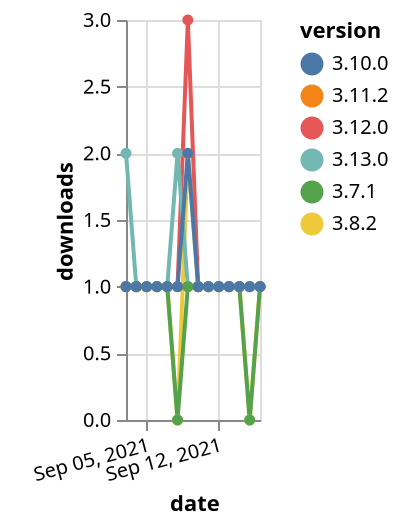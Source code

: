 {"$schema": "https://vega.github.io/schema/vega-lite/v5.json", "description": "A simple bar chart with embedded data.", "data": {"values": [{"date": "2021-09-03", "total": 147, "delta": 1, "version": "3.11.2"}, {"date": "2021-09-04", "total": 148, "delta": 1, "version": "3.11.2"}, {"date": "2021-09-05", "total": 149, "delta": 1, "version": "3.11.2"}, {"date": "2021-09-06", "total": 150, "delta": 1, "version": "3.11.2"}, {"date": "2021-09-07", "total": 151, "delta": 1, "version": "3.11.2"}, {"date": "2021-09-08", "total": 152, "delta": 1, "version": "3.11.2"}, {"date": "2021-09-09", "total": 153, "delta": 1, "version": "3.11.2"}, {"date": "2021-09-10", "total": 154, "delta": 1, "version": "3.11.2"}, {"date": "2021-09-11", "total": 155, "delta": 1, "version": "3.11.2"}, {"date": "2021-09-12", "total": 156, "delta": 1, "version": "3.11.2"}, {"date": "2021-09-13", "total": 157, "delta": 1, "version": "3.11.2"}, {"date": "2021-09-14", "total": 158, "delta": 1, "version": "3.11.2"}, {"date": "2021-09-15", "total": 159, "delta": 1, "version": "3.11.2"}, {"date": "2021-09-16", "total": 160, "delta": 1, "version": "3.11.2"}, {"date": "2021-09-03", "total": 168, "delta": 1, "version": "3.8.2"}, {"date": "2021-09-04", "total": 169, "delta": 1, "version": "3.8.2"}, {"date": "2021-09-05", "total": 170, "delta": 1, "version": "3.8.2"}, {"date": "2021-09-06", "total": 171, "delta": 1, "version": "3.8.2"}, {"date": "2021-09-07", "total": 172, "delta": 1, "version": "3.8.2"}, {"date": "2021-09-08", "total": 172, "delta": 0, "version": "3.8.2"}, {"date": "2021-09-09", "total": 174, "delta": 2, "version": "3.8.2"}, {"date": "2021-09-10", "total": 175, "delta": 1, "version": "3.8.2"}, {"date": "2021-09-11", "total": 176, "delta": 1, "version": "3.8.2"}, {"date": "2021-09-12", "total": 177, "delta": 1, "version": "3.8.2"}, {"date": "2021-09-13", "total": 178, "delta": 1, "version": "3.8.2"}, {"date": "2021-09-14", "total": 179, "delta": 1, "version": "3.8.2"}, {"date": "2021-09-15", "total": 179, "delta": 0, "version": "3.8.2"}, {"date": "2021-09-16", "total": 180, "delta": 1, "version": "3.8.2"}, {"date": "2021-09-03", "total": 169, "delta": 1, "version": "3.12.0"}, {"date": "2021-09-04", "total": 170, "delta": 1, "version": "3.12.0"}, {"date": "2021-09-05", "total": 171, "delta": 1, "version": "3.12.0"}, {"date": "2021-09-06", "total": 172, "delta": 1, "version": "3.12.0"}, {"date": "2021-09-07", "total": 173, "delta": 1, "version": "3.12.0"}, {"date": "2021-09-08", "total": 174, "delta": 1, "version": "3.12.0"}, {"date": "2021-09-09", "total": 177, "delta": 3, "version": "3.12.0"}, {"date": "2021-09-10", "total": 178, "delta": 1, "version": "3.12.0"}, {"date": "2021-09-11", "total": 179, "delta": 1, "version": "3.12.0"}, {"date": "2021-09-12", "total": 180, "delta": 1, "version": "3.12.0"}, {"date": "2021-09-13", "total": 181, "delta": 1, "version": "3.12.0"}, {"date": "2021-09-14", "total": 182, "delta": 1, "version": "3.12.0"}, {"date": "2021-09-15", "total": 183, "delta": 1, "version": "3.12.0"}, {"date": "2021-09-16", "total": 184, "delta": 1, "version": "3.12.0"}, {"date": "2021-09-03", "total": 118, "delta": 2, "version": "3.13.0"}, {"date": "2021-09-04", "total": 119, "delta": 1, "version": "3.13.0"}, {"date": "2021-09-05", "total": 120, "delta": 1, "version": "3.13.0"}, {"date": "2021-09-06", "total": 121, "delta": 1, "version": "3.13.0"}, {"date": "2021-09-07", "total": 122, "delta": 1, "version": "3.13.0"}, {"date": "2021-09-08", "total": 124, "delta": 2, "version": "3.13.0"}, {"date": "2021-09-09", "total": 125, "delta": 1, "version": "3.13.0"}, {"date": "2021-09-10", "total": 126, "delta": 1, "version": "3.13.0"}, {"date": "2021-09-11", "total": 127, "delta": 1, "version": "3.13.0"}, {"date": "2021-09-12", "total": 128, "delta": 1, "version": "3.13.0"}, {"date": "2021-09-13", "total": 129, "delta": 1, "version": "3.13.0"}, {"date": "2021-09-14", "total": 130, "delta": 1, "version": "3.13.0"}, {"date": "2021-09-15", "total": 131, "delta": 1, "version": "3.13.0"}, {"date": "2021-09-16", "total": 132, "delta": 1, "version": "3.13.0"}, {"date": "2021-09-03", "total": 216, "delta": 1, "version": "3.7.1"}, {"date": "2021-09-04", "total": 217, "delta": 1, "version": "3.7.1"}, {"date": "2021-09-05", "total": 218, "delta": 1, "version": "3.7.1"}, {"date": "2021-09-06", "total": 219, "delta": 1, "version": "3.7.1"}, {"date": "2021-09-07", "total": 220, "delta": 1, "version": "3.7.1"}, {"date": "2021-09-08", "total": 220, "delta": 0, "version": "3.7.1"}, {"date": "2021-09-09", "total": 221, "delta": 1, "version": "3.7.1"}, {"date": "2021-09-10", "total": 222, "delta": 1, "version": "3.7.1"}, {"date": "2021-09-11", "total": 223, "delta": 1, "version": "3.7.1"}, {"date": "2021-09-12", "total": 224, "delta": 1, "version": "3.7.1"}, {"date": "2021-09-13", "total": 225, "delta": 1, "version": "3.7.1"}, {"date": "2021-09-14", "total": 226, "delta": 1, "version": "3.7.1"}, {"date": "2021-09-15", "total": 226, "delta": 0, "version": "3.7.1"}, {"date": "2021-09-16", "total": 227, "delta": 1, "version": "3.7.1"}, {"date": "2021-09-03", "total": 166, "delta": 1, "version": "3.10.0"}, {"date": "2021-09-04", "total": 167, "delta": 1, "version": "3.10.0"}, {"date": "2021-09-05", "total": 168, "delta": 1, "version": "3.10.0"}, {"date": "2021-09-06", "total": 169, "delta": 1, "version": "3.10.0"}, {"date": "2021-09-07", "total": 170, "delta": 1, "version": "3.10.0"}, {"date": "2021-09-08", "total": 171, "delta": 1, "version": "3.10.0"}, {"date": "2021-09-09", "total": 173, "delta": 2, "version": "3.10.0"}, {"date": "2021-09-10", "total": 174, "delta": 1, "version": "3.10.0"}, {"date": "2021-09-11", "total": 175, "delta": 1, "version": "3.10.0"}, {"date": "2021-09-12", "total": 176, "delta": 1, "version": "3.10.0"}, {"date": "2021-09-13", "total": 177, "delta": 1, "version": "3.10.0"}, {"date": "2021-09-14", "total": 178, "delta": 1, "version": "3.10.0"}, {"date": "2021-09-15", "total": 179, "delta": 1, "version": "3.10.0"}, {"date": "2021-09-16", "total": 180, "delta": 1, "version": "3.10.0"}]}, "width": "container", "mark": {"type": "line", "point": {"filled": true}}, "encoding": {"x": {"field": "date", "type": "temporal", "timeUnit": "yearmonthdate", "title": "date", "axis": {"labelAngle": -15}}, "y": {"field": "delta", "type": "quantitative", "title": "downloads"}, "color": {"field": "version", "type": "nominal"}, "tooltip": {"field": "delta"}}}